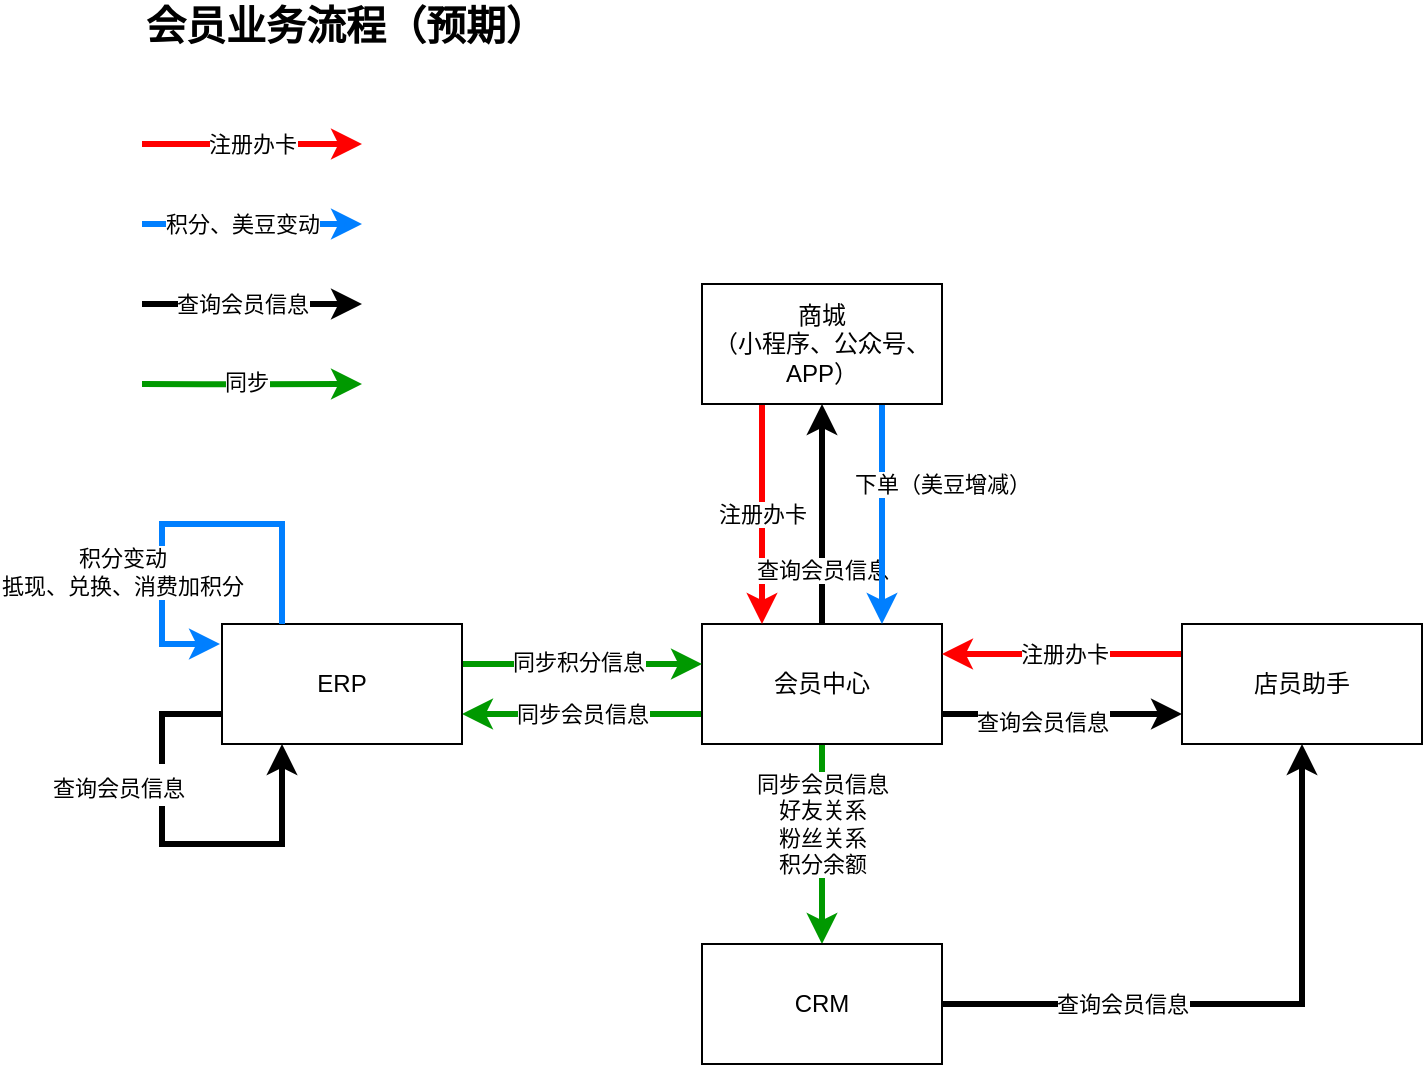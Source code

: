 <mxfile version="14.4.3" type="github" pages="2">
  <diagram id="soqSBY8rFJ3MJ6SPKFcQ" name="Page-1">
    <mxGraphModel dx="862" dy="615" grid="1" gridSize="10" guides="1" tooltips="1" connect="1" arrows="1" fold="1" page="1" pageScale="1" pageWidth="827" pageHeight="1169" math="0" shadow="0">
      <root>
        <mxCell id="0" />
        <mxCell id="1" parent="0" />
        <mxCell id="knyb-PwK3GWkxclU8VCy-12" style="edgeStyle=orthogonalEdgeStyle;rounded=0;orthogonalLoop=1;jettySize=auto;html=1;entryX=1;entryY=0.75;entryDx=0;entryDy=0;fillColor=#fff2cc;strokeWidth=3;strokeColor=#009900;" parent="1" source="knyb-PwK3GWkxclU8VCy-1" target="knyb-PwK3GWkxclU8VCy-4" edge="1">
          <mxGeometry relative="1" as="geometry">
            <Array as="points">
              <mxPoint x="360" y="385" />
              <mxPoint x="360" y="385" />
            </Array>
          </mxGeometry>
        </mxCell>
        <mxCell id="knyb-PwK3GWkxclU8VCy-13" value="同步会员信息" style="edgeLabel;html=1;align=center;verticalAlign=middle;resizable=0;points=[];" parent="knyb-PwK3GWkxclU8VCy-12" vertex="1" connectable="0">
          <mxGeometry x="0.2" relative="1" as="geometry">
            <mxPoint x="12" as="offset" />
          </mxGeometry>
        </mxCell>
        <mxCell id="knyb-PwK3GWkxclU8VCy-14" value="同步会员信息&lt;br&gt;好友关系&lt;br&gt;粉丝关系&lt;br&gt;积分余额" style="edgeStyle=orthogonalEdgeStyle;rounded=0;orthogonalLoop=1;jettySize=auto;html=1;exitX=0.5;exitY=1;exitDx=0;exitDy=0;entryX=0.5;entryY=0;entryDx=0;entryDy=0;fillColor=#fff2cc;strokeWidth=3;strokeColor=#009900;" parent="1" source="knyb-PwK3GWkxclU8VCy-1" target="knyb-PwK3GWkxclU8VCy-6" edge="1">
          <mxGeometry x="-0.2" relative="1" as="geometry">
            <mxPoint as="offset" />
          </mxGeometry>
        </mxCell>
        <mxCell id="RPGrUnJypbII513YRrt8-1" style="edgeStyle=orthogonalEdgeStyle;rounded=0;orthogonalLoop=1;jettySize=auto;html=1;exitX=1;exitY=0.75;exitDx=0;exitDy=0;entryX=0;entryY=0.75;entryDx=0;entryDy=0;fontSize=18;strokeWidth=3;" edge="1" parent="1" source="knyb-PwK3GWkxclU8VCy-1" target="knyb-PwK3GWkxclU8VCy-5">
          <mxGeometry relative="1" as="geometry" />
        </mxCell>
        <mxCell id="RPGrUnJypbII513YRrt8-2" value="&lt;span style=&quot;font-size: 11px&quot;&gt;查询会员信息&lt;/span&gt;" style="edgeLabel;html=1;align=center;verticalAlign=middle;resizable=0;points=[];fontSize=18;" vertex="1" connectable="0" parent="RPGrUnJypbII513YRrt8-1">
          <mxGeometry x="-0.171" y="-2" relative="1" as="geometry">
            <mxPoint as="offset" />
          </mxGeometry>
        </mxCell>
        <mxCell id="knyb-PwK3GWkxclU8VCy-1" value="会员中心" style="rounded=0;whiteSpace=wrap;html=1;" parent="1" vertex="1">
          <mxGeometry x="360" y="340" width="120" height="60" as="geometry" />
        </mxCell>
        <mxCell id="knyb-PwK3GWkxclU8VCy-10" value="注册办卡" style="edgeStyle=orthogonalEdgeStyle;rounded=0;orthogonalLoop=1;jettySize=auto;html=1;fillColor=#f8cecc;strokeColor=#FF0000;strokeWidth=3;" parent="1" source="knyb-PwK3GWkxclU8VCy-2" target="knyb-PwK3GWkxclU8VCy-1" edge="1">
          <mxGeometry relative="1" as="geometry">
            <Array as="points">
              <mxPoint x="390" y="290" />
              <mxPoint x="390" y="290" />
            </Array>
          </mxGeometry>
        </mxCell>
        <mxCell id="knyb-PwK3GWkxclU8VCy-15" value="查询会员信息" style="edgeStyle=orthogonalEdgeStyle;rounded=0;orthogonalLoop=1;jettySize=auto;html=1;exitX=0.5;exitY=0;exitDx=0;exitDy=0;entryX=0.5;entryY=1;entryDx=0;entryDy=0;strokeWidth=3;" parent="1" source="knyb-PwK3GWkxclU8VCy-1" target="knyb-PwK3GWkxclU8VCy-2" edge="1">
          <mxGeometry x="-0.5" relative="1" as="geometry">
            <Array as="points">
              <mxPoint x="420" y="230" />
            </Array>
            <mxPoint as="offset" />
          </mxGeometry>
        </mxCell>
        <mxCell id="knyb-PwK3GWkxclU8VCy-16" value="下单（美豆增减）" style="edgeStyle=orthogonalEdgeStyle;rounded=0;orthogonalLoop=1;jettySize=auto;html=1;exitX=0.75;exitY=1;exitDx=0;exitDy=0;entryX=0.75;entryY=0;entryDx=0;entryDy=0;fillColor=#dae8fc;strokeColor=#007FFF;strokeWidth=3;" parent="1" source="knyb-PwK3GWkxclU8VCy-2" target="knyb-PwK3GWkxclU8VCy-1" edge="1">
          <mxGeometry x="-0.273" y="30" relative="1" as="geometry">
            <mxPoint as="offset" />
          </mxGeometry>
        </mxCell>
        <mxCell id="knyb-PwK3GWkxclU8VCy-2" value="商城&lt;br&gt;（小程序、公众号、APP）" style="rounded=0;whiteSpace=wrap;html=1;" parent="1" vertex="1">
          <mxGeometry x="360" y="170" width="120" height="60" as="geometry" />
        </mxCell>
        <mxCell id="knyb-PwK3GWkxclU8VCy-17" style="edgeStyle=orthogonalEdgeStyle;rounded=0;orthogonalLoop=1;jettySize=auto;html=1;fillColor=#fff2cc;strokeWidth=3;strokeColor=#009900;" parent="1" source="knyb-PwK3GWkxclU8VCy-4" edge="1">
          <mxGeometry relative="1" as="geometry">
            <mxPoint x="360" y="360" as="targetPoint" />
            <Array as="points">
              <mxPoint x="270" y="360" />
              <mxPoint x="270" y="360" />
            </Array>
          </mxGeometry>
        </mxCell>
        <mxCell id="knyb-PwK3GWkxclU8VCy-18" value="同步积分信息" style="edgeLabel;html=1;align=center;verticalAlign=middle;resizable=0;points=[];" parent="knyb-PwK3GWkxclU8VCy-17" vertex="1" connectable="0">
          <mxGeometry x="0.167" y="1" relative="1" as="geometry">
            <mxPoint x="-12" as="offset" />
          </mxGeometry>
        </mxCell>
        <mxCell id="knyb-PwK3GWkxclU8VCy-4" value="ERP" style="rounded=0;whiteSpace=wrap;html=1;" parent="1" vertex="1">
          <mxGeometry x="120" y="340" width="120" height="60" as="geometry" />
        </mxCell>
        <mxCell id="knyb-PwK3GWkxclU8VCy-7" style="edgeStyle=orthogonalEdgeStyle;rounded=0;orthogonalLoop=1;jettySize=auto;html=1;entryX=1;entryY=0.25;entryDx=0;entryDy=0;fillColor=#f8cecc;strokeColor=#FF0000;strokeWidth=3;exitX=0;exitY=0.25;exitDx=0;exitDy=0;" parent="1" source="knyb-PwK3GWkxclU8VCy-5" target="knyb-PwK3GWkxclU8VCy-1" edge="1">
          <mxGeometry relative="1" as="geometry">
            <Array as="points">
              <mxPoint x="540" y="355" />
              <mxPoint x="540" y="355" />
            </Array>
          </mxGeometry>
        </mxCell>
        <mxCell id="knyb-PwK3GWkxclU8VCy-8" value="注册办卡" style="edgeLabel;html=1;align=center;verticalAlign=middle;resizable=0;points=[];" parent="knyb-PwK3GWkxclU8VCy-7" vertex="1" connectable="0">
          <mxGeometry x="-0.071" y="3" relative="1" as="geometry">
            <mxPoint x="-4" y="-3" as="offset" />
          </mxGeometry>
        </mxCell>
        <mxCell id="knyb-PwK3GWkxclU8VCy-5" value="店员助手&lt;span style=&quot;color: rgba(0 , 0 , 0 , 0) ; font-family: monospace ; font-size: 0px&quot;&gt;%3CmxGraphModel%3E%3Croot%3E%3CmxCell%20id%3D%220%22%2F%3E%3CmxCell%20id%3D%221%22%20parent%3D%220%22%2F%3E%3CmxCell%20id%3D%222%22%20value%3D%22%E4%BC%9A%E5%91%98%E4%B8%AD%E5%BF%83%22%20style%3D%22rounded%3D0%3BwhiteSpace%3Dwrap%3Bhtml%3D1%3B%22%20vertex%3D%221%22%20parent%3D%221%22%3E%3CmxGeometry%20x%3D%22360%22%20y%3D%22240%22%20width%3D%22120%22%20height%3D%2260%22%20as%3D%22geometry%22%2F%3E%3C%2FmxCell%3E%3C%2Froot%3E%3C%2FmxGraphModel%3E&lt;/span&gt;" style="rounded=0;whiteSpace=wrap;html=1;" parent="1" vertex="1">
          <mxGeometry x="600" y="340" width="120" height="60" as="geometry" />
        </mxCell>
        <mxCell id="knyb-PwK3GWkxclU8VCy-26" style="edgeStyle=orthogonalEdgeStyle;rounded=0;orthogonalLoop=1;jettySize=auto;html=1;exitX=1;exitY=0.5;exitDx=0;exitDy=0;strokeColor=#000000;strokeWidth=3;entryX=0.5;entryY=1;entryDx=0;entryDy=0;" parent="1" source="knyb-PwK3GWkxclU8VCy-6" target="knyb-PwK3GWkxclU8VCy-5" edge="1">
          <mxGeometry relative="1" as="geometry">
            <mxPoint x="660" y="400" as="targetPoint" />
            <Array as="points">
              <mxPoint x="660" y="530" />
            </Array>
          </mxGeometry>
        </mxCell>
        <mxCell id="knyb-PwK3GWkxclU8VCy-27" value="查询会员信息" style="edgeLabel;html=1;align=center;verticalAlign=middle;resizable=0;points=[];" parent="knyb-PwK3GWkxclU8VCy-26" vertex="1" connectable="0">
          <mxGeometry x="-0.306" y="-4" relative="1" as="geometry">
            <mxPoint x="-17.65" y="-4.04" as="offset" />
          </mxGeometry>
        </mxCell>
        <mxCell id="knyb-PwK3GWkxclU8VCy-6" value="CRM" style="rounded=0;whiteSpace=wrap;html=1;" parent="1" vertex="1">
          <mxGeometry x="360" y="500" width="120" height="60" as="geometry" />
        </mxCell>
        <mxCell id="knyb-PwK3GWkxclU8VCy-21" value="积分变动&lt;br&gt;抵现、兑换、消费加积分" style="edgeStyle=orthogonalEdgeStyle;rounded=0;orthogonalLoop=1;jettySize=auto;html=1;exitX=0.25;exitY=0;exitDx=0;exitDy=0;strokeColor=#007FFF;strokeWidth=3;" parent="1" source="knyb-PwK3GWkxclU8VCy-4" edge="1">
          <mxGeometry x="0.34" y="-20" relative="1" as="geometry">
            <mxPoint x="119" y="350" as="targetPoint" />
            <Array as="points">
              <mxPoint x="150" y="290" />
              <mxPoint x="90" y="290" />
              <mxPoint x="90" y="350" />
            </Array>
            <mxPoint as="offset" />
          </mxGeometry>
        </mxCell>
        <mxCell id="025GpW6aKW9atf-hTAfT-3" value="注册办卡" style="edgeStyle=orthogonalEdgeStyle;rounded=0;orthogonalLoop=1;jettySize=auto;html=1;fillColor=#f8cecc;strokeColor=#FF0000;strokeWidth=3;" edge="1" parent="1">
          <mxGeometry relative="1" as="geometry">
            <Array as="points">
              <mxPoint x="80" y="100" />
            </Array>
            <mxPoint x="80" y="100" as="sourcePoint" />
            <mxPoint x="190" y="100" as="targetPoint" />
          </mxGeometry>
        </mxCell>
        <mxCell id="025GpW6aKW9atf-hTAfT-4" value="积分、美豆变动" style="edgeStyle=orthogonalEdgeStyle;rounded=0;orthogonalLoop=1;jettySize=auto;html=1;exitX=0.75;exitY=1;exitDx=0;exitDy=0;fillColor=#dae8fc;strokeColor=#007FFF;strokeWidth=3;" edge="1" parent="1">
          <mxGeometry x="-0.091" relative="1" as="geometry">
            <mxPoint as="offset" />
            <mxPoint x="80" y="140" as="sourcePoint" />
            <mxPoint x="190" y="140" as="targetPoint" />
          </mxGeometry>
        </mxCell>
        <mxCell id="025GpW6aKW9atf-hTAfT-6" value="查询会员信息" style="edgeStyle=orthogonalEdgeStyle;rounded=0;orthogonalLoop=1;jettySize=auto;html=1;exitX=0.5;exitY=1;exitDx=0;exitDy=0;strokeWidth=3;" edge="1" parent="1">
          <mxGeometry x="-0.091" relative="1" as="geometry">
            <Array as="points">
              <mxPoint x="80" y="180" />
            </Array>
            <mxPoint as="offset" />
            <mxPoint x="80" y="180" as="sourcePoint" />
            <mxPoint x="190" y="180" as="targetPoint" />
          </mxGeometry>
        </mxCell>
        <mxCell id="RPGrUnJypbII513YRrt8-4" style="edgeStyle=orthogonalEdgeStyle;rounded=0;orthogonalLoop=1;jettySize=auto;html=1;exitX=0;exitY=0.75;exitDx=0;exitDy=0;strokeWidth=3;fontSize=18;entryX=0.25;entryY=1;entryDx=0;entryDy=0;" edge="1" parent="1" source="knyb-PwK3GWkxclU8VCy-4" target="knyb-PwK3GWkxclU8VCy-4">
          <mxGeometry relative="1" as="geometry">
            <mxPoint x="150" y="400" as="targetPoint" />
            <Array as="points">
              <mxPoint x="90" y="385" />
              <mxPoint x="90" y="450" />
              <mxPoint x="150" y="450" />
            </Array>
          </mxGeometry>
        </mxCell>
        <mxCell id="RPGrUnJypbII513YRrt8-5" value="&lt;span style=&quot;font-size: 11px&quot;&gt;查询会员信息&lt;/span&gt;" style="edgeLabel;html=1;align=center;verticalAlign=middle;resizable=0;points=[];fontSize=18;" vertex="1" connectable="0" parent="RPGrUnJypbII513YRrt8-4">
          <mxGeometry x="0.218" relative="1" as="geometry">
            <mxPoint x="-52.59" y="-30.06" as="offset" />
          </mxGeometry>
        </mxCell>
        <mxCell id="RPGrUnJypbII513YRrt8-6" value="会员业务流程（预期）" style="text;html=1;strokeColor=none;fillColor=none;align=left;verticalAlign=middle;whiteSpace=wrap;rounded=0;fontSize=20;fontStyle=1" vertex="1" parent="1">
          <mxGeometry x="80" y="30" width="250" height="20" as="geometry" />
        </mxCell>
        <mxCell id="cgp2lIKtwQ27PDbY8Mg6-1" style="edgeStyle=orthogonalEdgeStyle;rounded=0;orthogonalLoop=1;jettySize=auto;html=1;fillColor=#fff2cc;strokeWidth=3;strokeColor=#009900;" edge="1" parent="1">
          <mxGeometry relative="1" as="geometry">
            <mxPoint x="190" y="220" as="targetPoint" />
            <Array as="points">
              <mxPoint x="110" y="220" />
              <mxPoint x="110" y="220" />
            </Array>
            <mxPoint x="80" y="220.059" as="sourcePoint" />
          </mxGeometry>
        </mxCell>
        <mxCell id="cgp2lIKtwQ27PDbY8Mg6-2" value="同步" style="edgeLabel;html=1;align=center;verticalAlign=middle;resizable=0;points=[];" vertex="1" connectable="0" parent="cgp2lIKtwQ27PDbY8Mg6-1">
          <mxGeometry x="0.167" y="1" relative="1" as="geometry">
            <mxPoint x="-12" as="offset" />
          </mxGeometry>
        </mxCell>
      </root>
    </mxGraphModel>
  </diagram>
  <diagram id="F6n-KzgDNcu7s01zu2RD" name="Page-2">
    <mxGraphModel dx="862" dy="615" grid="1" gridSize="10" guides="1" tooltips="1" connect="1" arrows="1" fold="1" page="1" pageScale="1" pageWidth="827" pageHeight="1169" math="0" shadow="0">
      <root>
        <mxCell id="84sm-JnvDAqkllqsL5zi-0" />
        <mxCell id="84sm-JnvDAqkllqsL5zi-1" parent="84sm-JnvDAqkllqsL5zi-0" />
        <mxCell id="xqJWrVlXxcV9ZFjP9cWG-0" style="edgeStyle=orthogonalEdgeStyle;rounded=0;orthogonalLoop=1;jettySize=auto;html=1;entryX=1;entryY=0.75;entryDx=0;entryDy=0;fillColor=#fff2cc;strokeWidth=3;strokeColor=#009900;" parent="84sm-JnvDAqkllqsL5zi-1" source="xqJWrVlXxcV9ZFjP9cWG-3" target="xqJWrVlXxcV9ZFjP9cWG-10" edge="1">
          <mxGeometry relative="1" as="geometry">
            <Array as="points">
              <mxPoint x="360" y="445" />
              <mxPoint x="360" y="445" />
            </Array>
          </mxGeometry>
        </mxCell>
        <mxCell id="xqJWrVlXxcV9ZFjP9cWG-1" value="同步会员信息" style="edgeLabel;html=1;align=center;verticalAlign=middle;resizable=0;points=[];" parent="xqJWrVlXxcV9ZFjP9cWG-0" vertex="1" connectable="0">
          <mxGeometry x="0.2" relative="1" as="geometry">
            <mxPoint x="12" as="offset" />
          </mxGeometry>
        </mxCell>
        <mxCell id="xqJWrVlXxcV9ZFjP9cWG-2" value="同步会员信息" style="edgeStyle=orthogonalEdgeStyle;rounded=0;orthogonalLoop=1;jettySize=auto;html=1;exitX=0.5;exitY=1;exitDx=0;exitDy=0;entryX=0;entryY=0.5;entryDx=0;entryDy=0;fillColor=#fff2cc;strokeWidth=3;strokeColor=#009900;" parent="84sm-JnvDAqkllqsL5zi-1" source="xqJWrVlXxcV9ZFjP9cWG-10" target="xqJWrVlXxcV9ZFjP9cWG-17" edge="1">
          <mxGeometry x="-0.419" relative="1" as="geometry">
            <mxPoint as="offset" />
          </mxGeometry>
        </mxCell>
        <mxCell id="xqJWrVlXxcV9ZFjP9cWG-3" value="集效系统" style="rounded=0;whiteSpace=wrap;html=1;" parent="84sm-JnvDAqkllqsL5zi-1" vertex="1">
          <mxGeometry x="360" y="400" width="120" height="60" as="geometry" />
        </mxCell>
        <mxCell id="xqJWrVlXxcV9ZFjP9cWG-4" value="注册办卡" style="edgeStyle=orthogonalEdgeStyle;rounded=0;orthogonalLoop=1;jettySize=auto;html=1;fillColor=#f8cecc;strokeColor=#FF0000;strokeWidth=3;" parent="84sm-JnvDAqkllqsL5zi-1" source="xqJWrVlXxcV9ZFjP9cWG-7" target="xqJWrVlXxcV9ZFjP9cWG-3" edge="1">
          <mxGeometry relative="1" as="geometry">
            <Array as="points">
              <mxPoint x="390" y="350" />
              <mxPoint x="390" y="350" />
            </Array>
          </mxGeometry>
        </mxCell>
        <mxCell id="xqJWrVlXxcV9ZFjP9cWG-5" value="查询会员信息" style="edgeStyle=orthogonalEdgeStyle;rounded=0;orthogonalLoop=1;jettySize=auto;html=1;strokeWidth=3;" parent="84sm-JnvDAqkllqsL5zi-1" edge="1" target="xqJWrVlXxcV9ZFjP9cWG-7">
          <mxGeometry x="-0.5" relative="1" as="geometry">
            <Array as="points">
              <mxPoint x="440" y="400" />
            </Array>
            <mxPoint as="offset" />
            <mxPoint x="440" y="400" as="sourcePoint" />
            <mxPoint x="440" y="310" as="targetPoint" />
          </mxGeometry>
        </mxCell>
        <mxCell id="xqJWrVlXxcV9ZFjP9cWG-6" value="下单（积分增减）" style="edgeStyle=orthogonalEdgeStyle;rounded=0;orthogonalLoop=1;jettySize=auto;html=1;exitX=0;exitY=0.5;exitDx=0;exitDy=0;fillColor=#dae8fc;strokeColor=#007FFF;strokeWidth=3;" parent="84sm-JnvDAqkllqsL5zi-1" source="xqJWrVlXxcV9ZFjP9cWG-7" target="xqJWrVlXxcV9ZFjP9cWG-10" edge="1">
          <mxGeometry x="0.273" y="36" relative="1" as="geometry">
            <mxPoint as="offset" />
            <Array as="points">
              <mxPoint x="220" y="260" />
            </Array>
          </mxGeometry>
        </mxCell>
        <mxCell id="xqJWrVlXxcV9ZFjP9cWG-7" value="小鹿&lt;br&gt;（小程序、公众号、APP）" style="rounded=0;whiteSpace=wrap;html=1;" parent="84sm-JnvDAqkllqsL5zi-1" vertex="1">
          <mxGeometry x="354" y="230" width="120" height="60" as="geometry" />
        </mxCell>
        <mxCell id="xqJWrVlXxcV9ZFjP9cWG-8" style="edgeStyle=orthogonalEdgeStyle;rounded=0;orthogonalLoop=1;jettySize=auto;html=1;fillColor=#fff2cc;strokeWidth=3;strokeColor=#009900;" parent="84sm-JnvDAqkllqsL5zi-1" source="xqJWrVlXxcV9ZFjP9cWG-10" edge="1">
          <mxGeometry relative="1" as="geometry">
            <mxPoint x="360" y="420" as="targetPoint" />
            <Array as="points">
              <mxPoint x="270" y="420" />
              <mxPoint x="270" y="420" />
            </Array>
          </mxGeometry>
        </mxCell>
        <mxCell id="xqJWrVlXxcV9ZFjP9cWG-9" value="同步积分信息" style="edgeLabel;html=1;align=center;verticalAlign=middle;resizable=0;points=[];" parent="xqJWrVlXxcV9ZFjP9cWG-8" vertex="1" connectable="0">
          <mxGeometry x="0.167" y="1" relative="1" as="geometry">
            <mxPoint x="-12" as="offset" />
          </mxGeometry>
        </mxCell>
        <mxCell id="xqJWrVlXxcV9ZFjP9cWG-10" value="ERP" style="rounded=0;whiteSpace=wrap;html=1;" parent="84sm-JnvDAqkllqsL5zi-1" vertex="1">
          <mxGeometry x="120" y="400" width="120" height="60" as="geometry" />
        </mxCell>
        <mxCell id="xqJWrVlXxcV9ZFjP9cWG-11" style="edgeStyle=orthogonalEdgeStyle;rounded=0;orthogonalLoop=1;jettySize=auto;html=1;entryX=1;entryY=0.75;entryDx=0;entryDy=0;fillColor=#f8cecc;strokeColor=#FF0000;strokeWidth=3;" parent="84sm-JnvDAqkllqsL5zi-1" source="xqJWrVlXxcV9ZFjP9cWG-13" target="xqJWrVlXxcV9ZFjP9cWG-17" edge="1">
          <mxGeometry relative="1" as="geometry">
            <Array as="points">
              <mxPoint x="690" y="605" />
            </Array>
          </mxGeometry>
        </mxCell>
        <mxCell id="xqJWrVlXxcV9ZFjP9cWG-12" value="注册办卡" style="edgeLabel;html=1;align=center;verticalAlign=middle;resizable=0;points=[];" parent="xqJWrVlXxcV9ZFjP9cWG-11" vertex="1" connectable="0">
          <mxGeometry x="-0.071" y="3" relative="1" as="geometry">
            <mxPoint x="-10.29" as="offset" />
          </mxGeometry>
        </mxCell>
        <mxCell id="xqJWrVlXxcV9ZFjP9cWG-13" value="店员助手&lt;span style=&quot;color: rgba(0 , 0 , 0 , 0) ; font-family: monospace ; font-size: 0px&quot;&gt;%3CmxGraphModel%3E%3Croot%3E%3CmxCell%20id%3D%220%22%2F%3E%3CmxCell%20id%3D%221%22%20parent%3D%220%22%2F%3E%3CmxCell%20id%3D%222%22%20value%3D%22%E4%BC%9A%E5%91%98%E4%B8%AD%E5%BF%83%22%20style%3D%22rounded%3D0%3BwhiteSpace%3Dwrap%3Bhtml%3D1%3B%22%20vertex%3D%221%22%20parent%3D%221%22%3E%3CmxGeometry%20x%3D%22360%22%20y%3D%22240%22%20width%3D%22120%22%20height%3D%2260%22%20as%3D%22geometry%22%2F%3E%3C%2FmxCell%3E%3C%2Froot%3E%3C%2FmxGraphModel%3E&lt;/span&gt;" style="rounded=0;whiteSpace=wrap;html=1;" parent="84sm-JnvDAqkllqsL5zi-1" vertex="1">
          <mxGeometry x="600" y="400" width="120" height="60" as="geometry" />
        </mxCell>
        <mxCell id="xqJWrVlXxcV9ZFjP9cWG-14" value="同步会员信息" style="edgeStyle=orthogonalEdgeStyle;rounded=0;orthogonalLoop=1;jettySize=auto;html=1;fillColor=#fff2cc;strokeWidth=3;exitX=0.5;exitY=0;exitDx=0;exitDy=0;strokeColor=#009900;" parent="84sm-JnvDAqkllqsL5zi-1" source="xqJWrVlXxcV9ZFjP9cWG-17" edge="1">
          <mxGeometry relative="1" as="geometry">
            <Array as="points">
              <mxPoint x="420" y="462" />
            </Array>
            <mxPoint x="420" y="462" as="targetPoint" />
          </mxGeometry>
        </mxCell>
        <mxCell id="xqJWrVlXxcV9ZFjP9cWG-15" style="edgeStyle=orthogonalEdgeStyle;rounded=0;orthogonalLoop=1;jettySize=auto;html=1;exitX=1;exitY=0.25;exitDx=0;exitDy=0;entryX=0.25;entryY=1;entryDx=0;entryDy=0;strokeColor=#000000;strokeWidth=3;" parent="84sm-JnvDAqkllqsL5zi-1" source="xqJWrVlXxcV9ZFjP9cWG-17" target="xqJWrVlXxcV9ZFjP9cWG-13" edge="1">
          <mxGeometry relative="1" as="geometry" />
        </mxCell>
        <mxCell id="xqJWrVlXxcV9ZFjP9cWG-16" value="查询会员信息" style="edgeLabel;html=1;align=center;verticalAlign=middle;resizable=0;points=[];" parent="xqJWrVlXxcV9ZFjP9cWG-15" vertex="1" connectable="0">
          <mxGeometry x="-0.306" y="-4" relative="1" as="geometry">
            <mxPoint as="offset" />
          </mxGeometry>
        </mxCell>
        <mxCell id="xqJWrVlXxcV9ZFjP9cWG-17" value="CRM" style="rounded=0;whiteSpace=wrap;html=1;" parent="84sm-JnvDAqkllqsL5zi-1" vertex="1">
          <mxGeometry x="360" y="560" width="120" height="60" as="geometry" />
        </mxCell>
        <mxCell id="xqJWrVlXxcV9ZFjP9cWG-18" value="积分变动&lt;br&gt;抵现、兑换、消费加积分" style="edgeStyle=orthogonalEdgeStyle;rounded=0;orthogonalLoop=1;jettySize=auto;html=1;exitX=0.25;exitY=0;exitDx=0;exitDy=0;strokeColor=#007FFF;strokeWidth=3;" parent="84sm-JnvDAqkllqsL5zi-1" source="xqJWrVlXxcV9ZFjP9cWG-10" edge="1">
          <mxGeometry x="0.306" y="-20" relative="1" as="geometry">
            <mxPoint x="119" y="410" as="targetPoint" />
            <Array as="points">
              <mxPoint x="150" y="350" />
              <mxPoint x="90" y="350" />
              <mxPoint x="90" y="410" />
            </Array>
            <mxPoint as="offset" />
          </mxGeometry>
        </mxCell>
        <mxCell id="1wYKvM2LRM-FTaqmKEfr-0" value="一美多&lt;br&gt;（小程序、公众号、APP）" style="rounded=0;whiteSpace=wrap;html=1;" parent="84sm-JnvDAqkllqsL5zi-1" vertex="1">
          <mxGeometry x="560" y="230" width="120" height="60" as="geometry" />
        </mxCell>
        <mxCell id="1wYKvM2LRM-FTaqmKEfr-2" style="edgeStyle=orthogonalEdgeStyle;rounded=0;orthogonalLoop=1;jettySize=auto;html=1;exitX=0.5;exitY=0;exitDx=0;exitDy=0;entryX=1;entryY=0.5;entryDx=0;entryDy=0;strokeWidth=3;" parent="84sm-JnvDAqkllqsL5zi-1" source="1wYKvM2LRM-FTaqmKEfr-0" target="1wYKvM2LRM-FTaqmKEfr-0" edge="1">
          <mxGeometry relative="1" as="geometry">
            <Array as="points">
              <mxPoint x="620" y="210" />
              <mxPoint x="740" y="210" />
              <mxPoint x="740" y="260" />
            </Array>
          </mxGeometry>
        </mxCell>
        <mxCell id="1wYKvM2LRM-FTaqmKEfr-3" value="查询会员信息&lt;br&gt;注册办卡&lt;br&gt;增减美豆" style="edgeLabel;html=1;align=center;verticalAlign=middle;resizable=0;points=[];" parent="1wYKvM2LRM-FTaqmKEfr-2" vertex="1" connectable="0">
          <mxGeometry x="-0.035" relative="1" as="geometry">
            <mxPoint as="offset" />
          </mxGeometry>
        </mxCell>
        <mxCell id="vRKhJfrK7Kl1I-yCUvPD-0" value="注册办卡" style="edgeStyle=orthogonalEdgeStyle;rounded=0;orthogonalLoop=1;jettySize=auto;html=1;fillColor=#f8cecc;strokeColor=#FF0000;strokeWidth=3;" edge="1" parent="84sm-JnvDAqkllqsL5zi-1">
          <mxGeometry relative="1" as="geometry">
            <Array as="points">
              <mxPoint x="70" y="130" />
            </Array>
            <mxPoint x="70" y="130" as="sourcePoint" />
            <mxPoint x="180" y="130" as="targetPoint" />
          </mxGeometry>
        </mxCell>
        <mxCell id="vRKhJfrK7Kl1I-yCUvPD-1" value="积分变动" style="edgeStyle=orthogonalEdgeStyle;rounded=0;orthogonalLoop=1;jettySize=auto;html=1;exitX=0.75;exitY=1;exitDx=0;exitDy=0;fillColor=#dae8fc;strokeColor=#007FFF;strokeWidth=3;" edge="1" parent="84sm-JnvDAqkllqsL5zi-1">
          <mxGeometry x="-0.091" relative="1" as="geometry">
            <mxPoint as="offset" />
            <mxPoint x="70" y="170" as="sourcePoint" />
            <mxPoint x="180" y="170" as="targetPoint" />
          </mxGeometry>
        </mxCell>
        <mxCell id="vRKhJfrK7Kl1I-yCUvPD-2" value="查询会员信息" style="edgeStyle=orthogonalEdgeStyle;rounded=0;orthogonalLoop=1;jettySize=auto;html=1;exitX=0.5;exitY=1;exitDx=0;exitDy=0;strokeWidth=3;" edge="1" parent="84sm-JnvDAqkllqsL5zi-1">
          <mxGeometry x="-0.091" relative="1" as="geometry">
            <Array as="points">
              <mxPoint x="70" y="210" />
            </Array>
            <mxPoint as="offset" />
            <mxPoint x="70" y="210" as="sourcePoint" />
            <mxPoint x="180" y="210" as="targetPoint" />
          </mxGeometry>
        </mxCell>
        <mxCell id="3EI5N3LXvHXVS2d3TF1G-0" value="会员业务流程（现状）" style="text;html=1;strokeColor=none;fillColor=none;align=left;verticalAlign=middle;whiteSpace=wrap;rounded=0;fontStyle=1;fontSize=20;" vertex="1" parent="84sm-JnvDAqkllqsL5zi-1">
          <mxGeometry x="70" y="60" width="280" height="20" as="geometry" />
        </mxCell>
        <mxCell id="tm-j0PvOO1GklAz8-hU9-4" style="edgeStyle=orthogonalEdgeStyle;rounded=0;orthogonalLoop=1;jettySize=auto;html=1;fillColor=#fff2cc;strokeWidth=3;strokeColor=#009900;" edge="1" parent="84sm-JnvDAqkllqsL5zi-1">
          <mxGeometry relative="1" as="geometry">
            <mxPoint x="180" y="250" as="targetPoint" />
            <Array as="points">
              <mxPoint x="100" y="250" />
              <mxPoint x="100" y="250" />
            </Array>
            <mxPoint x="70" y="250.0" as="sourcePoint" />
          </mxGeometry>
        </mxCell>
        <mxCell id="tm-j0PvOO1GklAz8-hU9-5" value="同步" style="edgeLabel;html=1;align=center;verticalAlign=middle;resizable=0;points=[];" vertex="1" connectable="0" parent="tm-j0PvOO1GklAz8-hU9-4">
          <mxGeometry x="0.167" y="1" relative="1" as="geometry">
            <mxPoint x="-12" as="offset" />
          </mxGeometry>
        </mxCell>
        <mxCell id="BuBA-6Oq_AERXyhTLE43-0" style="edgeStyle=orthogonalEdgeStyle;rounded=0;orthogonalLoop=1;jettySize=auto;html=1;exitX=0;exitY=0.5;exitDx=0;exitDy=0;entryX=0.25;entryY=1;entryDx=0;entryDy=0;strokeWidth=3;fontSize=20;" edge="1" parent="84sm-JnvDAqkllqsL5zi-1" source="xqJWrVlXxcV9ZFjP9cWG-10" target="xqJWrVlXxcV9ZFjP9cWG-10">
          <mxGeometry relative="1" as="geometry">
            <Array as="points">
              <mxPoint x="90" y="430" />
              <mxPoint x="90" y="490" />
              <mxPoint x="150" y="490" />
            </Array>
          </mxGeometry>
        </mxCell>
        <mxCell id="BuBA-6Oq_AERXyhTLE43-1" value="&lt;font style=&quot;font-size: 12px&quot;&gt;查询会员信息&lt;/font&gt;" style="edgeLabel;html=1;align=center;verticalAlign=middle;resizable=0;points=[];fontSize=20;" vertex="1" connectable="0" parent="BuBA-6Oq_AERXyhTLE43-0">
          <mxGeometry x="-0.2" relative="1" as="geometry">
            <mxPoint as="offset" />
          </mxGeometry>
        </mxCell>
      </root>
    </mxGraphModel>
  </diagram>
</mxfile>
